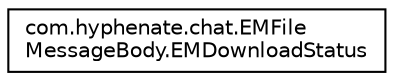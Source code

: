 digraph "类继承关系图"
{
  edge [fontname="Helvetica",fontsize="10",labelfontname="Helvetica",labelfontsize="10"];
  node [fontname="Helvetica",fontsize="10",shape=record];
  rankdir="LR";
  Node1 [label="com.hyphenate.chat.EMFile\lMessageBody.EMDownloadStatus",height=0.2,width=0.4,color="black", fillcolor="white", style="filled",URL="$enumcom_1_1hyphenate_1_1chat_1_1EMFileMessageBody_1_1EMDownloadStatus.html"];
}
